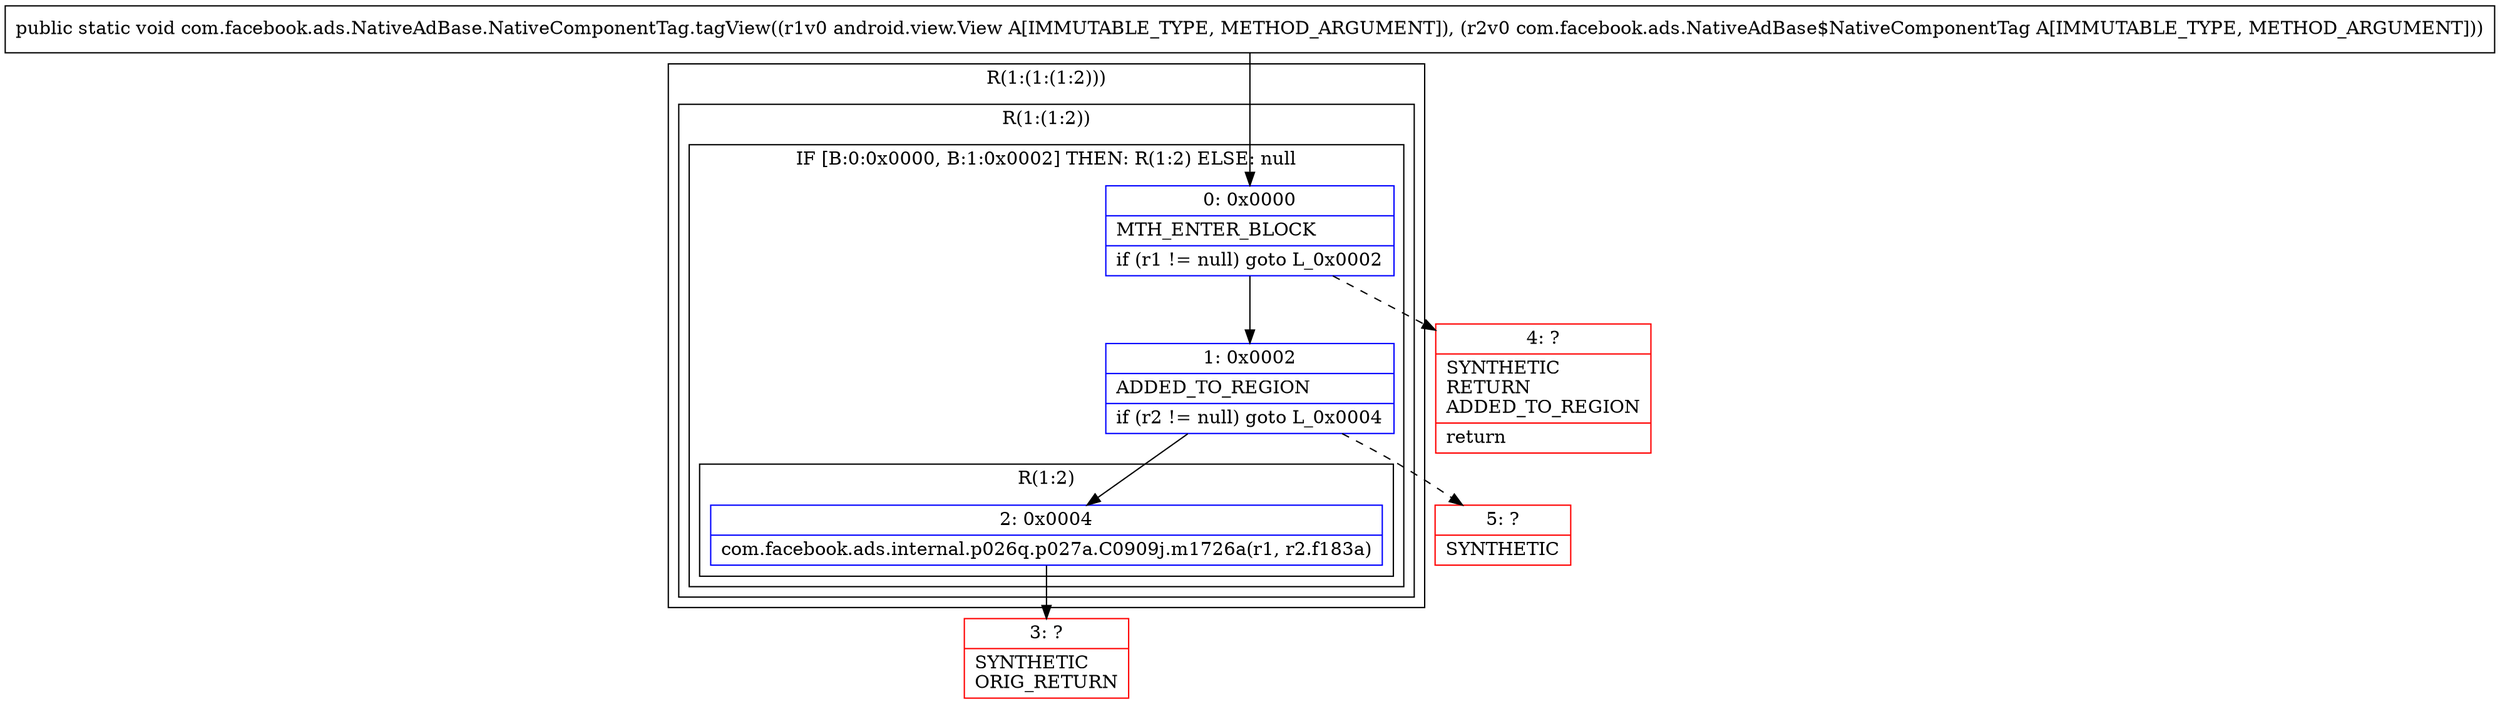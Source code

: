 digraph "CFG forcom.facebook.ads.NativeAdBase.NativeComponentTag.tagView(Landroid\/view\/View;Lcom\/facebook\/ads\/NativeAdBase$NativeComponentTag;)V" {
subgraph cluster_Region_781840231 {
label = "R(1:(1:(1:2)))";
node [shape=record,color=blue];
subgraph cluster_Region_108701304 {
label = "R(1:(1:2))";
node [shape=record,color=blue];
subgraph cluster_IfRegion_958022454 {
label = "IF [B:0:0x0000, B:1:0x0002] THEN: R(1:2) ELSE: null";
node [shape=record,color=blue];
Node_0 [shape=record,label="{0\:\ 0x0000|MTH_ENTER_BLOCK\l|if (r1 != null) goto L_0x0002\l}"];
Node_1 [shape=record,label="{1\:\ 0x0002|ADDED_TO_REGION\l|if (r2 != null) goto L_0x0004\l}"];
subgraph cluster_Region_1091892202 {
label = "R(1:2)";
node [shape=record,color=blue];
Node_2 [shape=record,label="{2\:\ 0x0004|com.facebook.ads.internal.p026q.p027a.C0909j.m1726a(r1, r2.f183a)\l}"];
}
}
}
}
Node_3 [shape=record,color=red,label="{3\:\ ?|SYNTHETIC\lORIG_RETURN\l}"];
Node_4 [shape=record,color=red,label="{4\:\ ?|SYNTHETIC\lRETURN\lADDED_TO_REGION\l|return\l}"];
Node_5 [shape=record,color=red,label="{5\:\ ?|SYNTHETIC\l}"];
MethodNode[shape=record,label="{public static void com.facebook.ads.NativeAdBase.NativeComponentTag.tagView((r1v0 android.view.View A[IMMUTABLE_TYPE, METHOD_ARGUMENT]), (r2v0 com.facebook.ads.NativeAdBase$NativeComponentTag A[IMMUTABLE_TYPE, METHOD_ARGUMENT])) }"];
MethodNode -> Node_0;
Node_0 -> Node_1;
Node_0 -> Node_4[style=dashed];
Node_1 -> Node_2;
Node_1 -> Node_5[style=dashed];
Node_2 -> Node_3;
}

